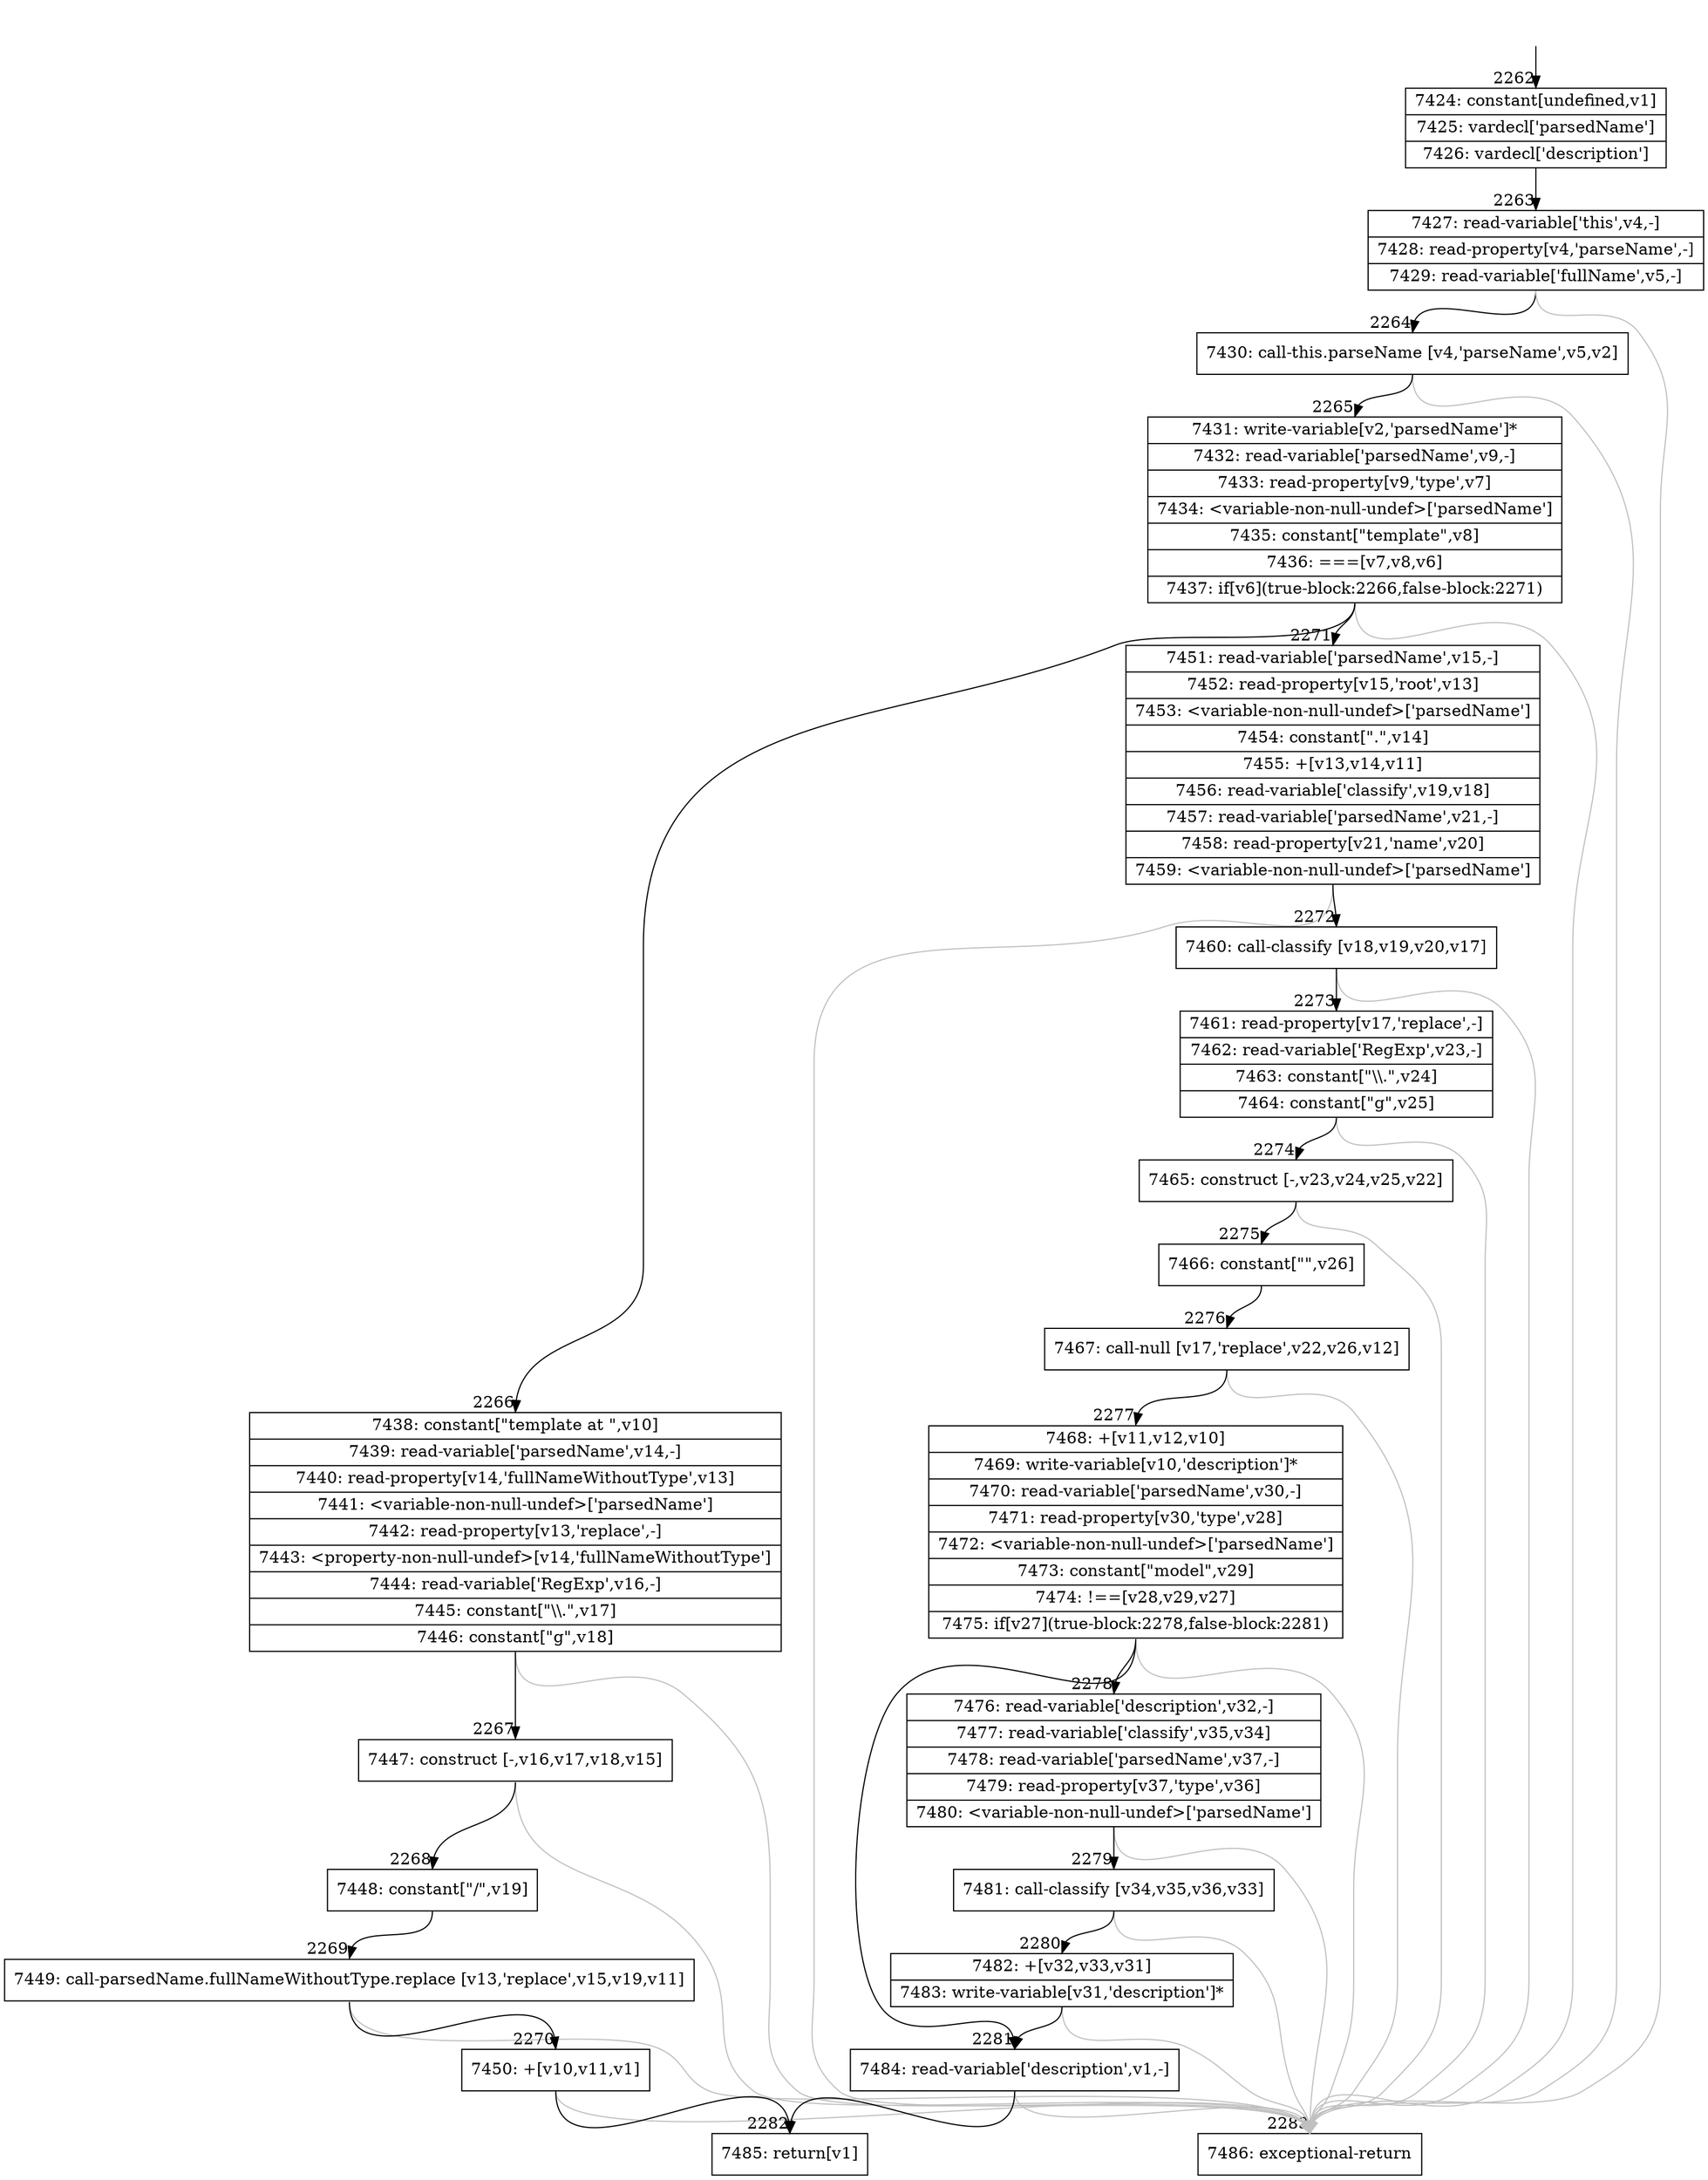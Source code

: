 digraph {
rankdir="TD"
BB_entry173[shape=none,label=""];
BB_entry173 -> BB2262 [tailport=s, headport=n, headlabel="    2262"]
BB2262 [shape=record label="{7424: constant[undefined,v1]|7425: vardecl['parsedName']|7426: vardecl['description']}" ] 
BB2262 -> BB2263 [tailport=s, headport=n, headlabel="      2263"]
BB2263 [shape=record label="{7427: read-variable['this',v4,-]|7428: read-property[v4,'parseName',-]|7429: read-variable['fullName',v5,-]}" ] 
BB2263 -> BB2264 [tailport=s, headport=n, headlabel="      2264"]
BB2263 -> BB2283 [tailport=s, headport=n, color=gray, headlabel="      2283"]
BB2264 [shape=record label="{7430: call-this.parseName [v4,'parseName',v5,v2]}" ] 
BB2264 -> BB2265 [tailport=s, headport=n, headlabel="      2265"]
BB2264 -> BB2283 [tailport=s, headport=n, color=gray]
BB2265 [shape=record label="{7431: write-variable[v2,'parsedName']*|7432: read-variable['parsedName',v9,-]|7433: read-property[v9,'type',v7]|7434: \<variable-non-null-undef\>['parsedName']|7435: constant[\"template\",v8]|7436: ===[v7,v8,v6]|7437: if[v6](true-block:2266,false-block:2271)}" ] 
BB2265 -> BB2266 [tailport=s, headport=n, headlabel="      2266"]
BB2265 -> BB2271 [tailport=s, headport=n, headlabel="      2271"]
BB2265 -> BB2283 [tailport=s, headport=n, color=gray]
BB2266 [shape=record label="{7438: constant[\"template at \",v10]|7439: read-variable['parsedName',v14,-]|7440: read-property[v14,'fullNameWithoutType',v13]|7441: \<variable-non-null-undef\>['parsedName']|7442: read-property[v13,'replace',-]|7443: \<property-non-null-undef\>[v14,'fullNameWithoutType']|7444: read-variable['RegExp',v16,-]|7445: constant[\"\\\\.\",v17]|7446: constant[\"g\",v18]}" ] 
BB2266 -> BB2267 [tailport=s, headport=n, headlabel="      2267"]
BB2266 -> BB2283 [tailport=s, headport=n, color=gray]
BB2267 [shape=record label="{7447: construct [-,v16,v17,v18,v15]}" ] 
BB2267 -> BB2268 [tailport=s, headport=n, headlabel="      2268"]
BB2267 -> BB2283 [tailport=s, headport=n, color=gray]
BB2268 [shape=record label="{7448: constant[\"/\",v19]}" ] 
BB2268 -> BB2269 [tailport=s, headport=n, headlabel="      2269"]
BB2269 [shape=record label="{7449: call-parsedName.fullNameWithoutType.replace [v13,'replace',v15,v19,v11]}" ] 
BB2269 -> BB2270 [tailport=s, headport=n, headlabel="      2270"]
BB2269 -> BB2283 [tailport=s, headport=n, color=gray]
BB2270 [shape=record label="{7450: +[v10,v11,v1]}" ] 
BB2270 -> BB2282 [tailport=s, headport=n, headlabel="      2282"]
BB2270 -> BB2283 [tailport=s, headport=n, color=gray]
BB2271 [shape=record label="{7451: read-variable['parsedName',v15,-]|7452: read-property[v15,'root',v13]|7453: \<variable-non-null-undef\>['parsedName']|7454: constant[\".\",v14]|7455: +[v13,v14,v11]|7456: read-variable['classify',v19,v18]|7457: read-variable['parsedName',v21,-]|7458: read-property[v21,'name',v20]|7459: \<variable-non-null-undef\>['parsedName']}" ] 
BB2271 -> BB2272 [tailport=s, headport=n, headlabel="      2272"]
BB2271 -> BB2283 [tailport=s, headport=n, color=gray]
BB2272 [shape=record label="{7460: call-classify [v18,v19,v20,v17]}" ] 
BB2272 -> BB2273 [tailport=s, headport=n, headlabel="      2273"]
BB2272 -> BB2283 [tailport=s, headport=n, color=gray]
BB2273 [shape=record label="{7461: read-property[v17,'replace',-]|7462: read-variable['RegExp',v23,-]|7463: constant[\"\\\\.\",v24]|7464: constant[\"g\",v25]}" ] 
BB2273 -> BB2274 [tailport=s, headport=n, headlabel="      2274"]
BB2273 -> BB2283 [tailport=s, headport=n, color=gray]
BB2274 [shape=record label="{7465: construct [-,v23,v24,v25,v22]}" ] 
BB2274 -> BB2275 [tailport=s, headport=n, headlabel="      2275"]
BB2274 -> BB2283 [tailport=s, headport=n, color=gray]
BB2275 [shape=record label="{7466: constant[\"\",v26]}" ] 
BB2275 -> BB2276 [tailport=s, headport=n, headlabel="      2276"]
BB2276 [shape=record label="{7467: call-null [v17,'replace',v22,v26,v12]}" ] 
BB2276 -> BB2277 [tailport=s, headport=n, headlabel="      2277"]
BB2276 -> BB2283 [tailport=s, headport=n, color=gray]
BB2277 [shape=record label="{7468: +[v11,v12,v10]|7469: write-variable[v10,'description']*|7470: read-variable['parsedName',v30,-]|7471: read-property[v30,'type',v28]|7472: \<variable-non-null-undef\>['parsedName']|7473: constant[\"model\",v29]|7474: !==[v28,v29,v27]|7475: if[v27](true-block:2278,false-block:2281)}" ] 
BB2277 -> BB2278 [tailport=s, headport=n, headlabel="      2278"]
BB2277 -> BB2281 [tailport=s, headport=n, headlabel="      2281"]
BB2277 -> BB2283 [tailport=s, headport=n, color=gray]
BB2278 [shape=record label="{7476: read-variable['description',v32,-]|7477: read-variable['classify',v35,v34]|7478: read-variable['parsedName',v37,-]|7479: read-property[v37,'type',v36]|7480: \<variable-non-null-undef\>['parsedName']}" ] 
BB2278 -> BB2279 [tailport=s, headport=n, headlabel="      2279"]
BB2278 -> BB2283 [tailport=s, headport=n, color=gray]
BB2279 [shape=record label="{7481: call-classify [v34,v35,v36,v33]}" ] 
BB2279 -> BB2280 [tailport=s, headport=n, headlabel="      2280"]
BB2279 -> BB2283 [tailport=s, headport=n, color=gray]
BB2280 [shape=record label="{7482: +[v32,v33,v31]|7483: write-variable[v31,'description']*}" ] 
BB2280 -> BB2281 [tailport=s, headport=n]
BB2280 -> BB2283 [tailport=s, headport=n, color=gray]
BB2281 [shape=record label="{7484: read-variable['description',v1,-]}" ] 
BB2281 -> BB2282 [tailport=s, headport=n]
BB2281 -> BB2283 [tailport=s, headport=n, color=gray]
BB2282 [shape=record label="{7485: return[v1]}" ] 
BB2283 [shape=record label="{7486: exceptional-return}" ] 
//#$~ 3747
}
